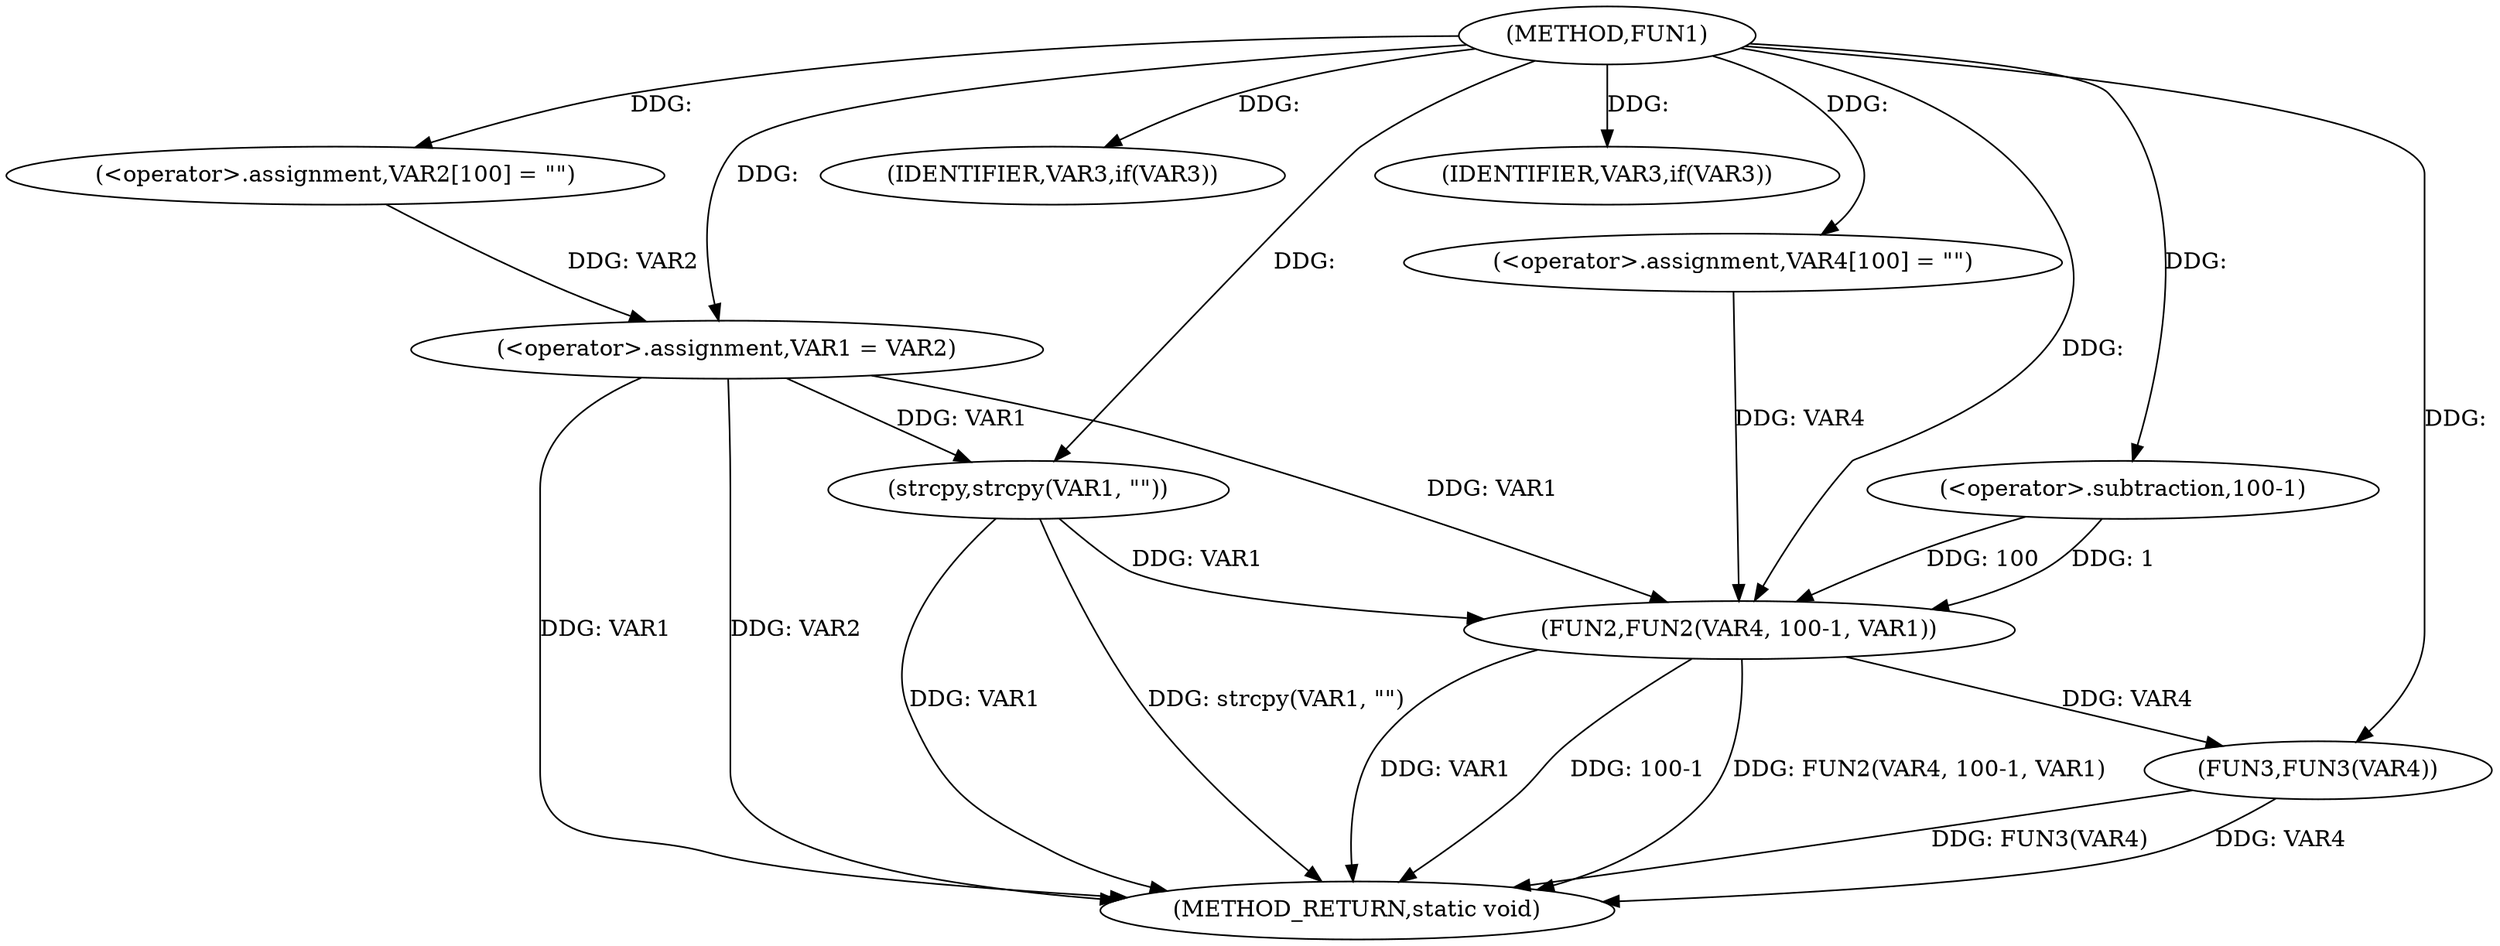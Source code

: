 digraph FUN1 {  
"1000100" [label = "(METHOD,FUN1)" ]
"1000132" [label = "(METHOD_RETURN,static void)" ]
"1000104" [label = "(<operator>.assignment,VAR2[100] = \"\")" ]
"1000107" [label = "(<operator>.assignment,VAR1 = VAR2)" ]
"1000111" [label = "(IDENTIFIER,VAR3,if(VAR3))" ]
"1000113" [label = "(strcpy,strcpy(VAR1, \"\"))" ]
"1000117" [label = "(IDENTIFIER,VAR3,if(VAR3))" ]
"1000121" [label = "(<operator>.assignment,VAR4[100] = \"\")" ]
"1000124" [label = "(FUN2,FUN2(VAR4, 100-1, VAR1))" ]
"1000126" [label = "(<operator>.subtraction,100-1)" ]
"1000130" [label = "(FUN3,FUN3(VAR4))" ]
  "1000107" -> "1000132"  [ label = "DDG: VAR1"] 
  "1000113" -> "1000132"  [ label = "DDG: VAR1"] 
  "1000124" -> "1000132"  [ label = "DDG: VAR1"] 
  "1000113" -> "1000132"  [ label = "DDG: strcpy(VAR1, \"\")"] 
  "1000107" -> "1000132"  [ label = "DDG: VAR2"] 
  "1000130" -> "1000132"  [ label = "DDG: FUN3(VAR4)"] 
  "1000124" -> "1000132"  [ label = "DDG: 100-1"] 
  "1000130" -> "1000132"  [ label = "DDG: VAR4"] 
  "1000124" -> "1000132"  [ label = "DDG: FUN2(VAR4, 100-1, VAR1)"] 
  "1000100" -> "1000104"  [ label = "DDG: "] 
  "1000104" -> "1000107"  [ label = "DDG: VAR2"] 
  "1000100" -> "1000107"  [ label = "DDG: "] 
  "1000100" -> "1000111"  [ label = "DDG: "] 
  "1000107" -> "1000113"  [ label = "DDG: VAR1"] 
  "1000100" -> "1000113"  [ label = "DDG: "] 
  "1000100" -> "1000117"  [ label = "DDG: "] 
  "1000100" -> "1000121"  [ label = "DDG: "] 
  "1000121" -> "1000124"  [ label = "DDG: VAR4"] 
  "1000100" -> "1000124"  [ label = "DDG: "] 
  "1000126" -> "1000124"  [ label = "DDG: 100"] 
  "1000126" -> "1000124"  [ label = "DDG: 1"] 
  "1000100" -> "1000126"  [ label = "DDG: "] 
  "1000107" -> "1000124"  [ label = "DDG: VAR1"] 
  "1000113" -> "1000124"  [ label = "DDG: VAR1"] 
  "1000124" -> "1000130"  [ label = "DDG: VAR4"] 
  "1000100" -> "1000130"  [ label = "DDG: "] 
}
